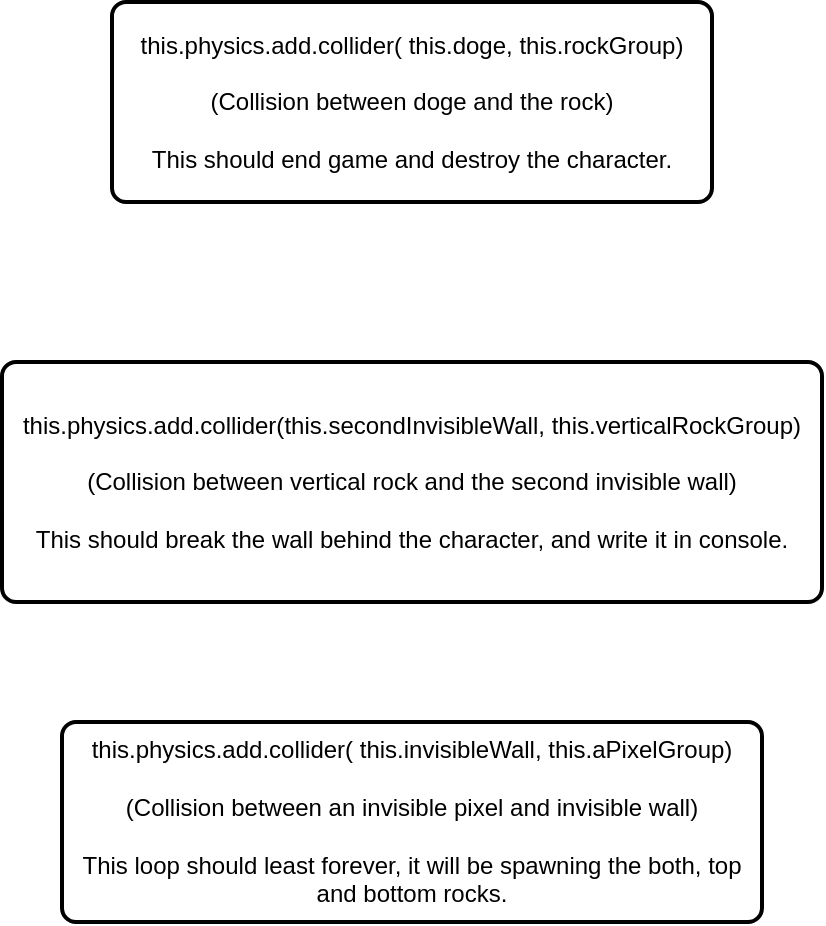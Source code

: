 <mxfile>
    <diagram id="-nXK09zGNfZ3e917OA1E" name="Page-1">
        <mxGraphModel dx="2553" dy="1110" grid="1" gridSize="10" guides="1" tooltips="1" connect="1" arrows="1" fold="1" page="1" pageScale="1" pageWidth="1600" pageHeight="900" math="0" shadow="0">
            <root>
                <mxCell id="0"/>
                <mxCell id="1" parent="0"/>
                <mxCell id="2" value="&lt;div&gt;this.physics.add.collider(&amp;nbsp;&lt;span&gt;this.doge,&amp;nbsp;&lt;/span&gt;&lt;span&gt;this.rockGroup)&lt;/span&gt;&lt;/div&gt;&lt;div&gt;&lt;span&gt;&lt;br&gt;&lt;/span&gt;&lt;/div&gt;&lt;div&gt;&lt;span&gt;(Collision between doge and the rock)&lt;/span&gt;&lt;/div&gt;&lt;div&gt;&lt;span&gt;&lt;br&gt;&lt;/span&gt;&lt;/div&gt;&lt;div&gt;&lt;span&gt;This should end game and destroy the character.&lt;/span&gt;&lt;/div&gt;" style="rounded=1;whiteSpace=wrap;html=1;absoluteArcSize=1;arcSize=14;strokeWidth=2;" vertex="1" parent="1">
                    <mxGeometry x="650" y="180" width="300" height="100" as="geometry"/>
                </mxCell>
                <mxCell id="4" value="&lt;div&gt;&lt;div&gt;this.physics.add.collider(&lt;span&gt;this.secondInvisibleWall,&amp;nbsp;&lt;/span&gt;&lt;span&gt;this.verticalRockGroup)&lt;/span&gt;&lt;/div&gt;&lt;/div&gt;&lt;div&gt;&lt;span&gt;&lt;br&gt;&lt;/span&gt;&lt;/div&gt;&lt;div&gt;&lt;span&gt;(Collision between vertical rock and the second invisible wall)&lt;/span&gt;&lt;/div&gt;&lt;div&gt;&lt;span&gt;&lt;br&gt;&lt;/span&gt;&lt;/div&gt;&lt;div&gt;&lt;span&gt;This should break the wall behind the character, and write it in console.&lt;/span&gt;&lt;/div&gt;" style="rounded=1;whiteSpace=wrap;html=1;absoluteArcSize=1;arcSize=14;strokeWidth=2;" vertex="1" parent="1">
                    <mxGeometry x="595" y="360" width="410" height="120" as="geometry"/>
                </mxCell>
                <mxCell id="5" value="&lt;div&gt;this.physics.add.collider(&amp;nbsp;&lt;span&gt;this.invisibleWall,&amp;nbsp;&lt;/span&gt;&lt;span&gt;this.aPixelGroup)&lt;/span&gt;&lt;/div&gt;&lt;div&gt;&lt;span&gt;&lt;br&gt;&lt;/span&gt;&lt;/div&gt;&lt;div&gt;&lt;span&gt;(Collision between an invisible pixel and invisible wall)&lt;/span&gt;&lt;/div&gt;&lt;div&gt;&lt;span&gt;&lt;br&gt;&lt;/span&gt;&lt;/div&gt;&lt;div&gt;&lt;span&gt;This loop should least forever, it will be spawning the both, top and bottom rocks.&lt;/span&gt;&lt;/div&gt;" style="rounded=1;whiteSpace=wrap;html=1;absoluteArcSize=1;arcSize=14;strokeWidth=2;" vertex="1" parent="1">
                    <mxGeometry x="625" y="540" width="350" height="100" as="geometry"/>
                </mxCell>
            </root>
        </mxGraphModel>
    </diagram>
</mxfile>